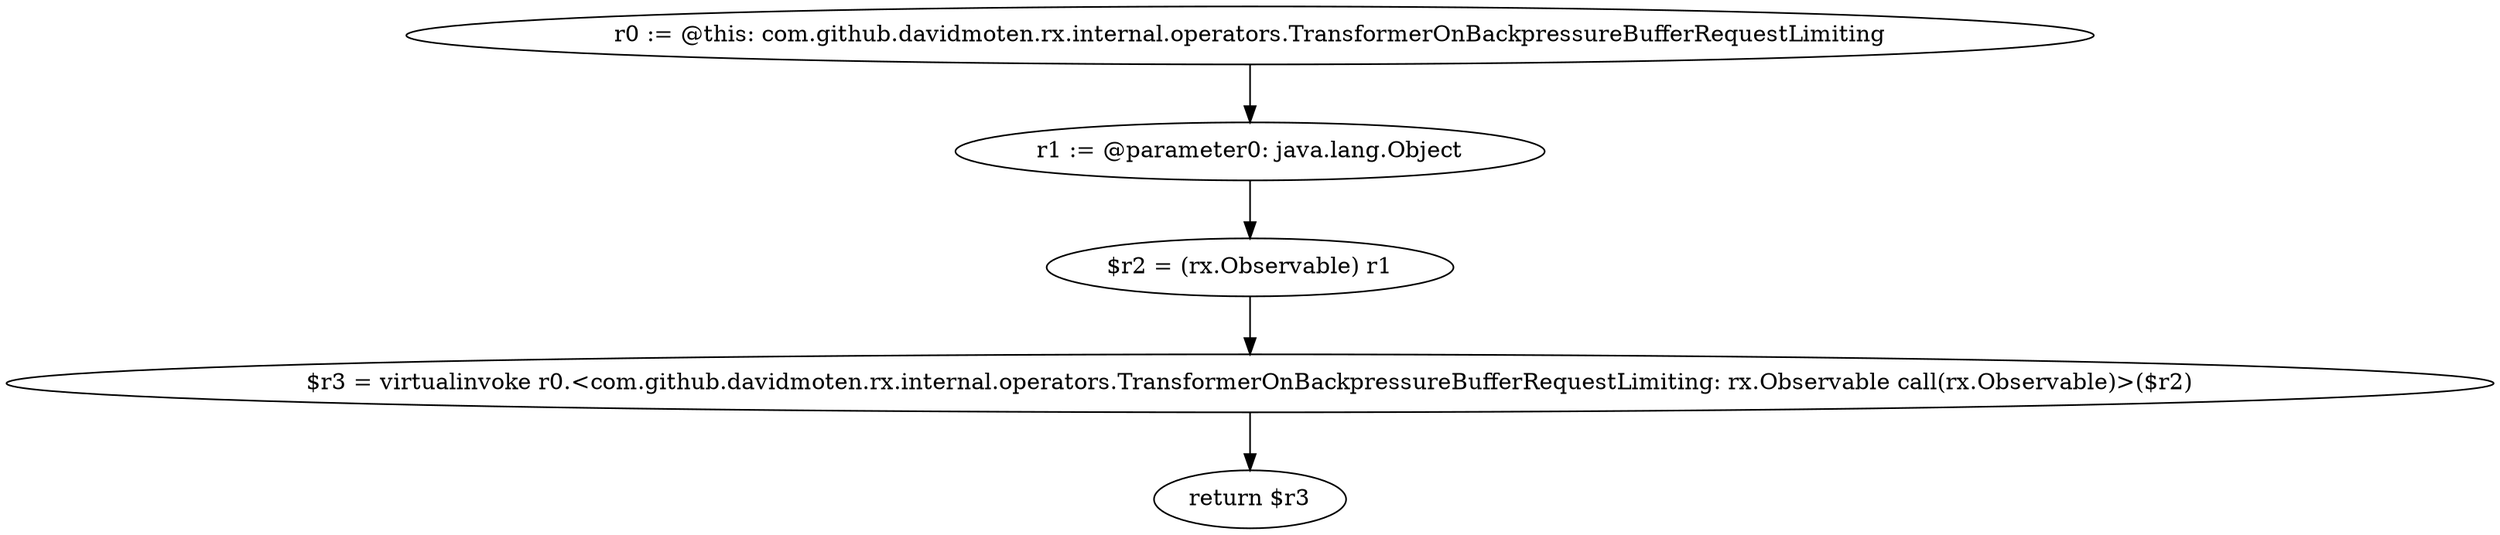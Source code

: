 digraph "unitGraph" {
    "r0 := @this: com.github.davidmoten.rx.internal.operators.TransformerOnBackpressureBufferRequestLimiting"
    "r1 := @parameter0: java.lang.Object"
    "$r2 = (rx.Observable) r1"
    "$r3 = virtualinvoke r0.<com.github.davidmoten.rx.internal.operators.TransformerOnBackpressureBufferRequestLimiting: rx.Observable call(rx.Observable)>($r2)"
    "return $r3"
    "r0 := @this: com.github.davidmoten.rx.internal.operators.TransformerOnBackpressureBufferRequestLimiting"->"r1 := @parameter0: java.lang.Object";
    "r1 := @parameter0: java.lang.Object"->"$r2 = (rx.Observable) r1";
    "$r2 = (rx.Observable) r1"->"$r3 = virtualinvoke r0.<com.github.davidmoten.rx.internal.operators.TransformerOnBackpressureBufferRequestLimiting: rx.Observable call(rx.Observable)>($r2)";
    "$r3 = virtualinvoke r0.<com.github.davidmoten.rx.internal.operators.TransformerOnBackpressureBufferRequestLimiting: rx.Observable call(rx.Observable)>($r2)"->"return $r3";
}
